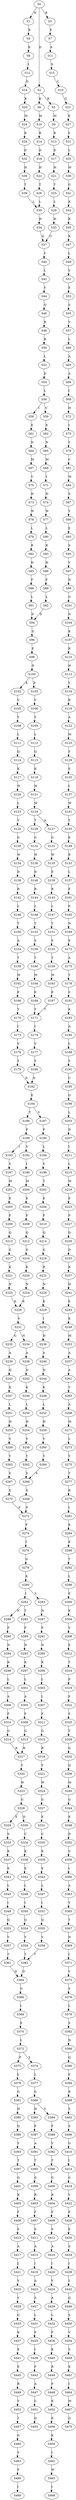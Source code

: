 strict digraph  {
	S0 -> S1 [ label = H ];
	S0 -> S2 [ label = D ];
	S0 -> S3 [ label = R ];
	S1 -> S4 [ label = R ];
	S2 -> S5 [ label = R ];
	S2 -> S6 [ label = K ];
	S3 -> S7 [ label = F ];
	S4 -> S8 [ label = K ];
	S5 -> S9 [ label = M ];
	S6 -> S10 [ label = M ];
	S7 -> S11 [ label = A ];
	S8 -> S12 [ label = I ];
	S9 -> S13 [ label = R ];
	S10 -> S14 [ label = R ];
	S11 -> S15 [ label = S ];
	S12 -> S16 [ label = D ];
	S13 -> S17 [ label = D ];
	S14 -> S18 [ label = D ];
	S15 -> S19 [ label = C ];
	S16 -> S20 [ label = K ];
	S17 -> S21 [ label = H ];
	S18 -> S22 [ label = H ];
	S19 -> S23 [ label = G ];
	S20 -> S24 [ label = M ];
	S21 -> S25 [ label = T ];
	S22 -> S26 [ label = T ];
	S23 -> S27 [ label = K ];
	S24 -> S28 [ label = R ];
	S25 -> S29 [ label = L ];
	S26 -> S30 [ label = L ];
	S27 -> S31 [ label = S ];
	S28 -> S32 [ label = D ];
	S29 -> S33 [ label = H ];
	S30 -> S34 [ label = H ];
	S31 -> S35 [ label = L ];
	S32 -> S36 [ label = H ];
	S33 -> S37 [ label = G ];
	S34 -> S37 [ label = G ];
	S35 -> S38 [ label = M ];
	S36 -> S39 [ label = T ];
	S37 -> S40 [ label = V ];
	S38 -> S41 [ label = G ];
	S39 -> S30 [ label = L ];
	S40 -> S42 [ label = L ];
	S41 -> S43 [ label = K ];
	S42 -> S44 [ label = V ];
	S43 -> S45 [ label = R ];
	S44 -> S46 [ label = Q ];
	S45 -> S47 [ label = K ];
	S46 -> S48 [ label = R ];
	S47 -> S49 [ label = L ];
	S48 -> S50 [ label = R ];
	S49 -> S51 [ label = Y ];
	S50 -> S52 [ label = L ];
	S51 -> S53 [ label = E ];
	S52 -> S54 [ label = D ];
	S53 -> S55 [ label = S ];
	S54 -> S56 [ label = L ];
	S55 -> S57 [ label = V ];
	S56 -> S58 [ label = I ];
	S56 -> S59 [ label = V ];
	S57 -> S60 [ label = L ];
	S58 -> S61 [ label = E ];
	S59 -> S62 [ label = E ];
	S60 -> S63 [ label = A ];
	S61 -> S64 [ label = N ];
	S62 -> S65 [ label = N ];
	S63 -> S66 [ label = A ];
	S64 -> S67 [ label = M ];
	S65 -> S68 [ label = M ];
	S66 -> S69 [ label = I ];
	S67 -> S70 [ label = V ];
	S68 -> S71 [ label = I ];
	S69 -> S72 [ label = H ];
	S70 -> S73 [ label = H ];
	S71 -> S74 [ label = H ];
	S72 -> S75 [ label = I ];
	S73 -> S76 [ label = W ];
	S74 -> S77 [ label = W ];
	S75 -> S78 [ label = Y ];
	S76 -> S79 [ label = L ];
	S77 -> S80 [ label = L ];
	S78 -> S81 [ label = C ];
	S79 -> S82 [ label = R ];
	S80 -> S83 [ label = R ];
	S81 -> S84 [ label = M ];
	S82 -> S85 [ label = H ];
	S83 -> S86 [ label = H ];
	S84 -> S87 [ label = S ];
	S85 -> S88 [ label = F ];
	S86 -> S89 [ label = F ];
	S87 -> S90 [ label = V ];
	S88 -> S91 [ label = L ];
	S89 -> S92 [ label = L ];
	S90 -> S93 [ label = E ];
	S91 -> S94 [ label = D ];
	S92 -> S94 [ label = D ];
	S93 -> S95 [ label = S ];
	S94 -> S96 [ label = G ];
	S95 -> S97 [ label = Y ];
	S96 -> S98 [ label = E ];
	S97 -> S99 [ label = N ];
	S98 -> S100 [ label = N ];
	S99 -> S101 [ label = G ];
	S100 -> S102 [ label = K ];
	S100 -> S103 [ label = R ];
	S101 -> S104 [ label = N ];
	S102 -> S105 [ label = V ];
	S103 -> S106 [ label = V ];
	S104 -> S107 [ label = K ];
	S105 -> S108 [ label = Y ];
	S106 -> S109 [ label = Y ];
	S107 -> S110 [ label = K ];
	S108 -> S111 [ label = L ];
	S109 -> S112 [ label = L ];
	S110 -> S113 [ label = H ];
	S111 -> S114 [ label = Q ];
	S112 -> S115 [ label = Q ];
	S113 -> S116 [ label = V ];
	S114 -> S117 [ label = K ];
	S115 -> S118 [ label = K ];
	S116 -> S119 [ label = R ];
	S117 -> S120 [ label = W ];
	S118 -> S121 [ label = W ];
	S119 -> S122 [ label = A ];
	S120 -> S123 [ label = L ];
	S121 -> S124 [ label = M ];
	S122 -> S125 [ label = M ];
	S123 -> S126 [ label = T ];
	S124 -> S127 [ label = A ];
	S124 -> S128 [ label = T ];
	S125 -> S129 [ label = S ];
	S126 -> S130 [ label = G ];
	S127 -> S131 [ label = G ];
	S128 -> S132 [ label = G ];
	S129 -> S133 [ label = E ];
	S130 -> S134 [ label = W ];
	S131 -> S135 [ label = W ];
	S132 -> S136 [ label = W ];
	S133 -> S137 [ label = L ];
	S134 -> S138 [ label = D ];
	S135 -> S139 [ label = E ];
	S136 -> S140 [ label = D ];
	S137 -> S141 [ label = W ];
	S138 -> S142 [ label = R ];
	S139 -> S143 [ label = R ];
	S140 -> S144 [ label = R ];
	S141 -> S145 [ label = T ];
	S142 -> S146 [ label = L ];
	S143 -> S147 [ label = L ];
	S144 -> S148 [ label = L ];
	S145 -> S149 [ label = K ];
	S146 -> S150 [ label = T ];
	S147 -> S151 [ label = T ];
	S148 -> S152 [ label = T ];
	S149 -> S153 [ label = R ];
	S150 -> S154 [ label = A ];
	S151 -> S155 [ label = S ];
	S152 -> S156 [ label = S ];
	S153 -> S157 [ label = L ];
	S154 -> S158 [ label = T ];
	S155 -> S159 [ label = T ];
	S156 -> S160 [ label = T ];
	S157 -> S161 [ label = E ];
	S158 -> S162 [ label = M ];
	S159 -> S163 [ label = M ];
	S160 -> S164 [ label = M ];
	S161 -> S165 [ label = P ];
	S162 -> S166 [ label = E ];
	S163 -> S167 [ label = E ];
	S164 -> S168 [ label = E ];
	S165 -> S169 [ label = N ];
	S166 -> S170 [ label = T ];
	S167 -> S171 [ label = T ];
	S168 -> S171 [ label = T ];
	S169 -> S172 [ label = E ];
	S170 -> S173 [ label = I ];
	S171 -> S174 [ label = I ];
	S172 -> S175 [ label = A ];
	S173 -> S176 [ label = V ];
	S174 -> S177 [ label = V ];
	S175 -> S178 [ label = Y ];
	S176 -> S179 [ label = S ];
	S177 -> S180 [ label = S ];
	S178 -> S181 [ label = S ];
	S179 -> S182 [ label = D ];
	S180 -> S182 [ label = D ];
	S181 -> S183 [ label = K ];
	S182 -> S184 [ label = E ];
	S183 -> S185 [ label = A ];
	S184 -> S186 [ label = T ];
	S184 -> S187 [ label = V ];
	S185 -> S188 [ label = L ];
	S186 -> S189 [ label = P ];
	S187 -> S190 [ label = P ];
	S188 -> S191 [ label = S ];
	S189 -> S192 [ label = V ];
	S189 -> S193 [ label = I ];
	S190 -> S194 [ label = L ];
	S191 -> S195 [ label = C ];
	S192 -> S196 [ label = I ];
	S193 -> S197 [ label = V ];
	S194 -> S198 [ label = V ];
	S195 -> S199 [ label = Q ];
	S196 -> S200 [ label = M ];
	S197 -> S201 [ label = M ];
	S198 -> S202 [ label = T ];
	S199 -> S203 [ label = L ];
	S200 -> S204 [ label = E ];
	S201 -> S205 [ label = E ];
	S202 -> S206 [ label = E ];
	S203 -> S207 [ label = D ];
	S204 -> S208 [ label = F ];
	S205 -> S209 [ label = F ];
	S206 -> S210 [ label = F ];
	S207 -> S211 [ label = I ];
	S208 -> S212 [ label = Q ];
	S209 -> S213 [ label = Q ];
	S210 -> S214 [ label = Q ];
	S211 -> S215 [ label = L ];
	S212 -> S216 [ label = G ];
	S213 -> S217 [ label = G ];
	S214 -> S218 [ label = G ];
	S215 -> S219 [ label = M ];
	S216 -> S220 [ label = K ];
	S217 -> S221 [ label = K ];
	S218 -> S222 [ label = R ];
	S219 -> S223 [ label = E ];
	S220 -> S224 [ label = N ];
	S221 -> S225 [ label = N ];
	S222 -> S226 [ label = N ];
	S223 -> S227 [ label = P ];
	S224 -> S228 [ label = K ];
	S225 -> S228 [ label = K ];
	S226 -> S229 [ label = K ];
	S227 -> S230 [ label = D ];
	S228 -> S231 [ label = V ];
	S229 -> S232 [ label = I ];
	S230 -> S233 [ label = D ];
	S231 -> S234 [ label = N ];
	S231 -> S235 [ label = G ];
	S232 -> S236 [ label = H ];
	S233 -> S237 [ label = K ];
	S234 -> S238 [ label = A ];
	S235 -> S239 [ label = A ];
	S236 -> S240 [ label = A ];
	S237 -> S241 [ label = H ];
	S238 -> S242 [ label = N ];
	S239 -> S243 [ label = H ];
	S240 -> S244 [ label = N ];
	S241 -> S245 [ label = E ];
	S242 -> S246 [ label = K ];
	S243 -> S247 [ label = K ];
	S244 -> S248 [ label = K ];
	S245 -> S249 [ label = K ];
	S246 -> S250 [ label = L ];
	S247 -> S251 [ label = L ];
	S248 -> S252 [ label = L ];
	S249 -> S253 [ label = M ];
	S250 -> S254 [ label = H ];
	S251 -> S255 [ label = H ];
	S252 -> S256 [ label = H ];
	S253 -> S257 [ label = A ];
	S254 -> S258 [ label = V ];
	S255 -> S259 [ label = V ];
	S256 -> S260 [ label = V ];
	S257 -> S261 [ label = A ];
	S258 -> S262 [ label = Y ];
	S259 -> S263 [ label = Y ];
	S260 -> S264 [ label = Y ];
	S261 -> S265 [ label = T ];
	S262 -> S266 [ label = S ];
	S263 -> S267 [ label = S ];
	S264 -> S266 [ label = S ];
	S265 -> S268 [ label = A ];
	S266 -> S269 [ label = S ];
	S267 -> S270 [ label = S ];
	S268 -> S271 [ label = M ];
	S269 -> S272 [ label = P ];
	S270 -> S272 [ label = P ];
	S271 -> S273 [ label = L ];
	S272 -> S274 [ label = F ];
	S273 -> S275 [ label = V ];
	S274 -> S276 [ label = I ];
	S275 -> S277 [ label = T ];
	S276 -> S278 [ label = G ];
	S277 -> S279 [ label = R ];
	S278 -> S280 [ label = K ];
	S279 -> S281 [ label = I ];
	S280 -> S282 [ label = I ];
	S280 -> S283 [ label = V ];
	S281 -> S284 [ label = K ];
	S282 -> S285 [ label = T ];
	S282 -> S286 [ label = N ];
	S283 -> S287 [ label = N ];
	S284 -> S288 [ label = K ];
	S285 -> S289 [ label = P ];
	S286 -> S290 [ label = P ];
	S287 -> S291 [ label = P ];
	S288 -> S292 [ label = T ];
	S289 -> S293 [ label = N ];
	S290 -> S294 [ label = N ];
	S291 -> S295 [ label = N ];
	S292 -> S296 [ label = L ];
	S293 -> S297 [ label = K ];
	S294 -> S298 [ label = K ];
	S295 -> S299 [ label = K ];
	S296 -> S300 [ label = E ];
	S297 -> S301 [ label = L ];
	S298 -> S302 [ label = L ];
	S299 -> S303 [ label = L ];
	S300 -> S304 [ label = K ];
	S301 -> S305 [ label = A ];
	S302 -> S306 [ label = A ];
	S303 -> S307 [ label = I ];
	S304 -> S308 [ label = V ];
	S305 -> S309 [ label = F ];
	S306 -> S310 [ label = F ];
	S307 -> S311 [ label = F ];
	S308 -> S312 [ label = E ];
	S309 -> S313 [ label = G ];
	S310 -> S314 [ label = G ];
	S311 -> S315 [ label = G ];
	S312 -> S316 [ label = T ];
	S313 -> S317 [ label = R ];
	S314 -> S317 [ label = R ];
	S315 -> S318 [ label = R ];
	S316 -> S319 [ label = P ];
	S317 -> S320 [ label = Y ];
	S318 -> S321 [ label = Y ];
	S319 -> S322 [ label = F ];
	S320 -> S323 [ label = W ];
	S321 -> S324 [ label = W ];
	S322 -> S325 [ label = S ];
	S323 -> S326 [ label = G ];
	S324 -> S327 [ label = G ];
	S325 -> S328 [ label = T ];
	S326 -> S329 [ label = E ];
	S326 -> S330 [ label = D ];
	S327 -> S331 [ label = E ];
	S328 -> S332 [ label = G ];
	S329 -> S333 [ label = S ];
	S330 -> S334 [ label = C ];
	S331 -> S335 [ label = C ];
	S332 -> S336 [ label = Q ];
	S333 -> S337 [ label = K ];
	S334 -> S338 [ label = K ];
	S335 -> S339 [ label = K ];
	S336 -> S340 [ label = M ];
	S337 -> S341 [ label = E ];
	S338 -> S342 [ label = E ];
	S339 -> S343 [ label = E ];
	S340 -> S344 [ label = G ];
	S341 -> S345 [ label = L ];
	S342 -> S346 [ label = L ];
	S343 -> S347 [ label = L ];
	S344 -> S348 [ label = K ];
	S345 -> S349 [ label = I ];
	S346 -> S350 [ label = I ];
	S347 -> S351 [ label = I ];
	S348 -> S352 [ label = D ];
	S349 -> S353 [ label = Q ];
	S350 -> S354 [ label = Q ];
	S351 -> S355 [ label = Q ];
	S352 -> S356 [ label = S ];
	S353 -> S357 [ label = V ];
	S354 -> S358 [ label = V ];
	S355 -> S359 [ label = V ];
	S356 -> S360 [ label = I ];
	S357 -> S361 [ label = T ];
	S358 -> S362 [ label = T ];
	S359 -> S362 [ label = T ];
	S360 -> S363 [ label = A ];
	S361 -> S364 [ label = D ];
	S362 -> S364 [ label = D ];
	S363 -> S365 [ label = Y ];
	S364 -> S366 [ label = G ];
	S365 -> S367 [ label = T ];
	S366 -> S368 [ label = I ];
	S367 -> S369 [ label = N ];
	S368 -> S370 [ label = E ];
	S369 -> S371 [ label = I ];
	S370 -> S372 [ label = L ];
	S371 -> S373 [ label = V ];
	S372 -> S374 [ label = S ];
	S372 -> S375 [ label = P ];
	S373 -> S376 [ label = S ];
	S374 -> S377 [ label = L ];
	S375 -> S378 [ label = L ];
	S376 -> S379 [ label = L ];
	S377 -> S380 [ label = G ];
	S378 -> S381 [ label = G ];
	S379 -> S382 [ label = S ];
	S380 -> S383 [ label = H ];
	S380 -> S384 [ label = Y ];
	S381 -> S385 [ label = H ];
	S382 -> S386 [ label = N ];
	S383 -> S387 [ label = P ];
	S384 -> S388 [ label = P ];
	S385 -> S389 [ label = Q ];
	S386 -> S390 [ label = Q ];
	S387 -> S391 [ label = A ];
	S388 -> S392 [ label = V ];
	S389 -> S393 [ label = V ];
	S390 -> S394 [ label = F ];
	S391 -> S395 [ label = T ];
	S392 -> S396 [ label = T ];
	S393 -> S397 [ label = T ];
	S394 -> S398 [ label = R ];
	S395 -> S399 [ label = G ];
	S396 -> S400 [ label = G ];
	S397 -> S401 [ label = G ];
	S398 -> S402 [ label = S ];
	S399 -> S403 [ label = R ];
	S400 -> S404 [ label = R ];
	S401 -> S405 [ label = R ];
	S402 -> S406 [ label = S ];
	S403 -> S407 [ label = F ];
	S404 -> S408 [ label = F ];
	S405 -> S409 [ label = F ];
	S406 -> S410 [ label = G ];
	S407 -> S411 [ label = S ];
	S408 -> S412 [ label = S ];
	S409 -> S413 [ label = S ];
	S410 -> S414 [ label = I ];
	S411 -> S415 [ label = A ];
	S412 -> S416 [ label = A ];
	S413 -> S417 [ label = A ];
	S414 -> S418 [ label = G ];
	S415 -> S419 [ label = I ];
	S416 -> S420 [ label = I ];
	S417 -> S421 [ label = L ];
	S418 -> S422 [ label = V ];
	S419 -> S423 [ label = A ];
	S420 -> S424 [ label = V ];
	S421 -> S425 [ label = V ];
	S422 -> S426 [ label = E ];
	S423 -> S427 [ label = S ];
	S424 -> S428 [ label = A ];
	S425 -> S429 [ label = V ];
	S426 -> S430 [ label = E ];
	S427 -> S431 [ label = L ];
	S428 -> S432 [ label = L ];
	S429 -> S433 [ label = G ];
	S430 -> S434 [ label = S ];
	S431 -> S435 [ label = F ];
	S432 -> S436 [ label = F ];
	S433 -> S437 [ label = K ];
	S434 -> S438 [ label = I ];
	S435 -> S439 [ label = I ];
	S436 -> S440 [ label = K ];
	S437 -> S441 [ label = E ];
	S438 -> S442 [ label = L ];
	S439 -> S443 [ label = F ];
	S440 -> S444 [ label = R ];
	S441 -> S445 [ label = E ];
	S442 -> S446 [ label = Q ];
	S443 -> S447 [ label = A ];
	S444 -> S448 [ label = F ];
	S445 -> S449 [ label = R ];
	S446 -> S450 [ label = S ];
	S447 -> S451 [ label = C ];
	S448 -> S452 [ label = K ];
	S449 -> S453 [ label = V ];
	S450 -> S454 [ label = V ];
	S451 -> S455 [ label = Q ];
	S452 -> S456 [ label = K ];
	S453 -> S457 [ label = T ];
	S454 -> S458 [ label = S ];
	S456 -> S459 [ label = K ];
	S457 -> S460 [ label = G ];
	S458 -> S461 [ label = K ];
	S459 -> S462 [ label = I ];
	S460 -> S463 [ label = V ];
	S461 -> S464 [ label = I ];
	S462 -> S465 [ label = W ];
	S463 -> S466 [ label = F ];
	S464 -> S467 [ label = M ];
	S465 -> S468 [ label = I ];
	S466 -> S469 [ label = I ];
	S467 -> S470 [ label = Q ];
}

